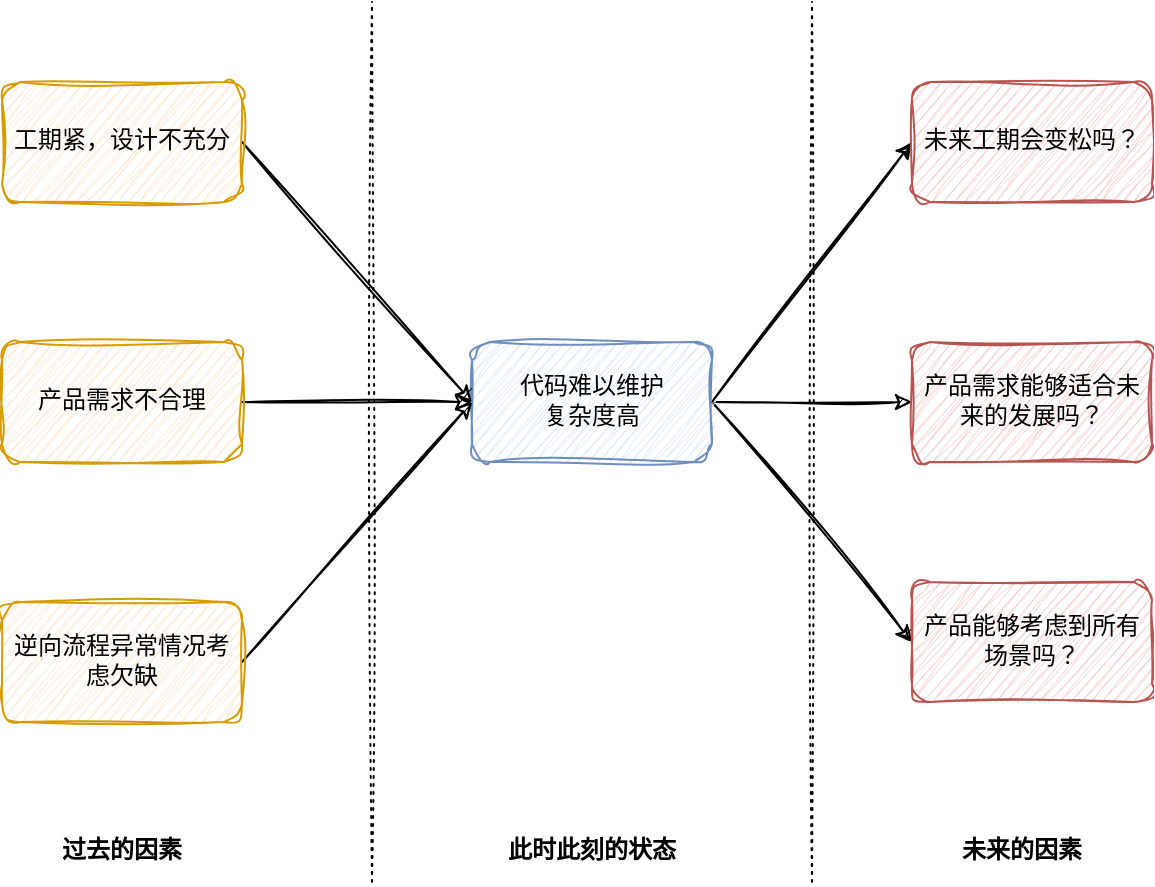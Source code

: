 <mxfile version="21.3.7" type="device" pages="4">
  <diagram name="complex" id="dr2T5gKyuyQ9AGVHL2Vm">
    <mxGraphModel dx="954" dy="674" grid="1" gridSize="10" guides="1" tooltips="1" connect="1" arrows="1" fold="1" page="1" pageScale="1" pageWidth="827" pageHeight="1169" math="0" shadow="0">
      <root>
        <mxCell id="0" />
        <mxCell id="1" parent="0" />
        <mxCell id="PIkDAoed8x9dhknsZLFf-1" style="rounded=1;sketch=1;hachureGap=4;jiggle=2;curveFitting=1;orthogonalLoop=1;jettySize=auto;html=1;exitX=1;exitY=0.5;exitDx=0;exitDy=0;entryX=0;entryY=0.5;entryDx=0;entryDy=0;fontFamily=Architects Daughter;fontSource=https%3A%2F%2Ffonts.googleapis.com%2Fcss%3Ffamily%3DArchitects%2BDaughter;fontSize=16;" edge="1" parent="1" source="DDuNS10hbz2osPKfXGjY-2" target="DDuNS10hbz2osPKfXGjY-6">
          <mxGeometry relative="1" as="geometry" />
        </mxCell>
        <mxCell id="PIkDAoed8x9dhknsZLFf-2" style="rounded=1;sketch=1;hachureGap=4;jiggle=2;curveFitting=1;orthogonalLoop=1;jettySize=auto;html=1;exitX=1;exitY=0.5;exitDx=0;exitDy=0;fontFamily=Architects Daughter;fontSource=https%3A%2F%2Ffonts.googleapis.com%2Fcss%3Ffamily%3DArchitects%2BDaughter;fontSize=16;" edge="1" parent="1" source="DDuNS10hbz2osPKfXGjY-2" target="DDuNS10hbz2osPKfXGjY-8">
          <mxGeometry relative="1" as="geometry" />
        </mxCell>
        <mxCell id="PIkDAoed8x9dhknsZLFf-3" style="rounded=1;sketch=1;hachureGap=4;jiggle=2;curveFitting=1;orthogonalLoop=1;jettySize=auto;html=1;exitX=1;exitY=0.5;exitDx=0;exitDy=0;entryX=0;entryY=0.5;entryDx=0;entryDy=0;fontFamily=Architects Daughter;fontSource=https%3A%2F%2Ffonts.googleapis.com%2Fcss%3Ffamily%3DArchitects%2BDaughter;fontSize=16;" edge="1" parent="1" source="DDuNS10hbz2osPKfXGjY-2" target="DDuNS10hbz2osPKfXGjY-9">
          <mxGeometry relative="1" as="geometry" />
        </mxCell>
        <mxCell id="DDuNS10hbz2osPKfXGjY-2" value="代码难以维护&lt;br style=&quot;font-size: 12px;&quot;&gt;复杂度高" style="rounded=1;whiteSpace=wrap;html=1;sketch=1;hachureGap=4;jiggle=2;curveFitting=1;fontFamily=Architects Daughter;fontSource=https%3A%2F%2Ffonts.googleapis.com%2Fcss%3Ffamily%3DArchitects%2BDaughter;fontSize=12;fillColor=#dae8fc;strokeColor=#6c8ebf;" vertex="1" parent="1">
          <mxGeometry x="350" y="320" width="120" height="60" as="geometry" />
        </mxCell>
        <mxCell id="M6KPNYNYZXaxAQVITOMU-3" style="sketch=1;hachureGap=4;jiggle=2;curveFitting=1;orthogonalLoop=1;jettySize=auto;html=1;exitX=1;exitY=0.5;exitDx=0;exitDy=0;entryX=0;entryY=0.5;entryDx=0;entryDy=0;fontFamily=Architects Daughter;fontSource=https%3A%2F%2Ffonts.googleapis.com%2Fcss%3Ffamily%3DArchitects%2BDaughter;fontSize=16;rounded=0;" edge="1" parent="1" source="DDuNS10hbz2osPKfXGjY-3" target="DDuNS10hbz2osPKfXGjY-2">
          <mxGeometry relative="1" as="geometry" />
        </mxCell>
        <mxCell id="DDuNS10hbz2osPKfXGjY-3" value="工期紧，设计不充分" style="rounded=1;whiteSpace=wrap;html=1;sketch=1;hachureGap=4;jiggle=2;curveFitting=1;fontFamily=Architects Daughter;fontSource=https%3A%2F%2Ffonts.googleapis.com%2Fcss%3Ffamily%3DArchitects%2BDaughter;fontSize=12;fillColor=#ffe6cc;strokeColor=#d79b00;" vertex="1" parent="1">
          <mxGeometry x="115" y="190" width="120" height="60" as="geometry" />
        </mxCell>
        <mxCell id="M6KPNYNYZXaxAQVITOMU-4" style="sketch=1;hachureGap=4;jiggle=2;curveFitting=1;orthogonalLoop=1;jettySize=auto;html=1;exitX=1;exitY=0.5;exitDx=0;exitDy=0;entryX=0;entryY=0.5;entryDx=0;entryDy=0;fontFamily=Architects Daughter;fontSource=https%3A%2F%2Ffonts.googleapis.com%2Fcss%3Ffamily%3DArchitects%2BDaughter;fontSize=16;rounded=0;" edge="1" parent="1" source="DDuNS10hbz2osPKfXGjY-4" target="DDuNS10hbz2osPKfXGjY-2">
          <mxGeometry relative="1" as="geometry" />
        </mxCell>
        <mxCell id="DDuNS10hbz2osPKfXGjY-4" value="产品需求不合理" style="rounded=1;whiteSpace=wrap;html=1;sketch=1;hachureGap=4;jiggle=2;curveFitting=1;fontFamily=Architects Daughter;fontSource=https%3A%2F%2Ffonts.googleapis.com%2Fcss%3Ffamily%3DArchitects%2BDaughter;fontSize=12;fillColor=#ffe6cc;strokeColor=#d79b00;" vertex="1" parent="1">
          <mxGeometry x="115" y="320" width="120" height="60" as="geometry" />
        </mxCell>
        <mxCell id="M6KPNYNYZXaxAQVITOMU-5" style="sketch=1;hachureGap=4;jiggle=2;curveFitting=1;orthogonalLoop=1;jettySize=auto;html=1;exitX=1;exitY=0.5;exitDx=0;exitDy=0;entryX=0;entryY=0.5;entryDx=0;entryDy=0;fontFamily=Architects Daughter;fontSource=https%3A%2F%2Ffonts.googleapis.com%2Fcss%3Ffamily%3DArchitects%2BDaughter;fontSize=16;rounded=0;" edge="1" parent="1" source="DDuNS10hbz2osPKfXGjY-5" target="DDuNS10hbz2osPKfXGjY-2">
          <mxGeometry relative="1" as="geometry" />
        </mxCell>
        <mxCell id="DDuNS10hbz2osPKfXGjY-5" value="逆向流程异常情况考虑欠缺" style="rounded=1;whiteSpace=wrap;html=1;sketch=1;hachureGap=4;jiggle=2;curveFitting=1;fontFamily=Architects Daughter;fontSource=https%3A%2F%2Ffonts.googleapis.com%2Fcss%3Ffamily%3DArchitects%2BDaughter;fontSize=12;fillColor=#ffe6cc;strokeColor=#d79b00;" vertex="1" parent="1">
          <mxGeometry x="115" y="450" width="120" height="60" as="geometry" />
        </mxCell>
        <mxCell id="DDuNS10hbz2osPKfXGjY-6" value="未来工期会变松吗？" style="rounded=1;whiteSpace=wrap;html=1;sketch=1;hachureGap=4;jiggle=2;curveFitting=1;fontFamily=Architects Daughter;fontSource=https%3A%2F%2Ffonts.googleapis.com%2Fcss%3Ffamily%3DArchitects%2BDaughter;fontSize=12;fillColor=#f8cecc;strokeColor=#b85450;" vertex="1" parent="1">
          <mxGeometry x="570" y="190" width="120" height="60" as="geometry" />
        </mxCell>
        <mxCell id="DDuNS10hbz2osPKfXGjY-8" value="产品需求能够适合未来的发展吗？" style="rounded=1;whiteSpace=wrap;html=1;sketch=1;hachureGap=4;jiggle=2;curveFitting=1;fontFamily=Architects Daughter;fontSource=https%3A%2F%2Ffonts.googleapis.com%2Fcss%3Ffamily%3DArchitects%2BDaughter;fontSize=12;fillColor=#f8cecc;strokeColor=#b85450;" vertex="1" parent="1">
          <mxGeometry x="570" y="320" width="120" height="60" as="geometry" />
        </mxCell>
        <mxCell id="DDuNS10hbz2osPKfXGjY-9" value="产品能够考虑到所有场景吗？" style="rounded=1;whiteSpace=wrap;html=1;sketch=1;hachureGap=4;jiggle=2;curveFitting=1;fontFamily=Architects Daughter;fontSource=https%3A%2F%2Ffonts.googleapis.com%2Fcss%3Ffamily%3DArchitects%2BDaughter;fontSize=12;fillColor=#f8cecc;strokeColor=#b85450;" vertex="1" parent="1">
          <mxGeometry x="570" y="440" width="120" height="60" as="geometry" />
        </mxCell>
        <mxCell id="DDuNS10hbz2osPKfXGjY-10" value="&lt;b&gt;此时此刻的状态&lt;/b&gt;" style="text;html=1;strokeColor=none;fillColor=none;align=center;verticalAlign=middle;whiteSpace=wrap;rounded=0;fontSize=12;fontFamily=Architects Daughter;" vertex="1" parent="1">
          <mxGeometry x="365" y="560" width="90" height="30" as="geometry" />
        </mxCell>
        <mxCell id="DDuNS10hbz2osPKfXGjY-11" value="" style="endArrow=none;dashed=1;html=1;dashPattern=1 3;strokeWidth=1;rounded=1;sketch=1;hachureGap=4;jiggle=2;curveFitting=1;fontFamily=Architects Daughter;fontSource=https%3A%2F%2Ffonts.googleapis.com%2Fcss%3Ffamily%3DArchitects%2BDaughter;fontSize=12;fontStyle=1" edge="1" parent="1">
          <mxGeometry width="50" height="50" relative="1" as="geometry">
            <mxPoint x="300" y="590" as="sourcePoint" />
            <mxPoint x="300" y="150" as="targetPoint" />
          </mxGeometry>
        </mxCell>
        <mxCell id="DDuNS10hbz2osPKfXGjY-12" value="" style="endArrow=none;dashed=1;html=1;dashPattern=1 3;strokeWidth=1;rounded=1;sketch=1;hachureGap=4;jiggle=2;curveFitting=1;fontFamily=Architects Daughter;fontSource=https%3A%2F%2Ffonts.googleapis.com%2Fcss%3Ffamily%3DArchitects%2BDaughter;fontSize=12;" edge="1" parent="1">
          <mxGeometry width="50" height="50" relative="1" as="geometry">
            <mxPoint x="520" y="590" as="sourcePoint" />
            <mxPoint x="520" y="150" as="targetPoint" />
          </mxGeometry>
        </mxCell>
        <mxCell id="DDuNS10hbz2osPKfXGjY-13" value="&lt;b&gt;过去的因素&lt;/b&gt;" style="text;html=1;strokeColor=none;fillColor=none;align=center;verticalAlign=middle;whiteSpace=wrap;rounded=0;fontSize=12;fontFamily=Architects Daughter;" vertex="1" parent="1">
          <mxGeometry x="130" y="560" width="90" height="30" as="geometry" />
        </mxCell>
        <mxCell id="DDuNS10hbz2osPKfXGjY-14" value="&lt;b&gt;未来的因素&lt;/b&gt;" style="text;html=1;strokeColor=none;fillColor=none;align=center;verticalAlign=middle;whiteSpace=wrap;rounded=0;fontSize=12;fontFamily=Architects Daughter;" vertex="1" parent="1">
          <mxGeometry x="580" y="560" width="90" height="30" as="geometry" />
        </mxCell>
      </root>
    </mxGraphModel>
  </diagram>
  <diagram id="6i66bnmzqOvuTpxTd1yl" name="impossible-triangle">
    <mxGraphModel dx="954" dy="674" grid="1" gridSize="10" guides="1" tooltips="1" connect="1" arrows="1" fold="1" page="1" pageScale="1" pageWidth="827" pageHeight="1169" math="0" shadow="0">
      <root>
        <mxCell id="0" />
        <mxCell id="1" parent="0" />
        <mxCell id="yldz92UToWpchPBxyZI6-2" value="质量" style="ellipse;whiteSpace=wrap;html=1;aspect=fixed;rounded=1;sketch=1;hachureGap=4;jiggle=2;curveFitting=1;fontFamily=Architects Daughter;fontSource=https%3A%2F%2Ffonts.googleapis.com%2Fcss%3Ffamily%3DArchitects%2BDaughter;fontSize=20;fillColor=#dae8fc;strokeColor=#6c8ebf;" vertex="1" parent="1">
          <mxGeometry x="374" y="240" width="126" height="126" as="geometry" />
        </mxCell>
        <mxCell id="yldz92UToWpchPBxyZI6-3" value="成本" style="ellipse;whiteSpace=wrap;html=1;aspect=fixed;rounded=1;sketch=1;hachureGap=4;jiggle=2;curveFitting=1;fontFamily=Architects Daughter;fontSource=https%3A%2F%2Ffonts.googleapis.com%2Fcss%3Ffamily%3DArchitects%2BDaughter;fontSize=20;fillColor=#ffe6cc;strokeColor=#d79b00;" vertex="1" parent="1">
          <mxGeometry x="330" y="320" width="126" height="126" as="geometry" />
        </mxCell>
        <mxCell id="yldz92UToWpchPBxyZI6-4" value="效能" style="ellipse;whiteSpace=wrap;html=1;aspect=fixed;rounded=1;sketch=1;hachureGap=4;jiggle=2;curveFitting=1;fontFamily=Architects Daughter;fontSource=https%3A%2F%2Ffonts.googleapis.com%2Fcss%3Ffamily%3DArchitects%2BDaughter;fontSize=20;fillColor=#e1d5e7;strokeColor=#9673a6;" vertex="1" parent="1">
          <mxGeometry x="420" y="320" width="126" height="126" as="geometry" />
        </mxCell>
      </root>
    </mxGraphModel>
  </diagram>
  <diagram id="goIbN4N26-cZQrBgdy1j" name="structural-thinking">
    <mxGraphModel dx="2947" dy="1498" grid="1" gridSize="10" guides="1" tooltips="1" connect="1" arrows="1" fold="1" page="1" pageScale="1" pageWidth="827" pageHeight="1169" math="0" shadow="0">
      <root>
        <mxCell id="0" />
        <mxCell id="1" parent="0" />
        <mxCell id="VvJlrAIj_Zd5LwWieP39-1" value="&lt;b&gt;产品开发流程的负债&lt;/b&gt;" style="text;html=1;strokeColor=none;fillColor=none;align=center;verticalAlign=middle;whiteSpace=wrap;rounded=0;fontSize=20;fontFamily=Architects Daughter;" vertex="1" parent="1">
          <mxGeometry x="630" y="210" width="320" height="30" as="geometry" />
        </mxCell>
        <mxCell id="VvJlrAIj_Zd5LwWieP39-2" value="需求阶段" style="text;html=1;strokeColor=none;fillColor=none;align=center;verticalAlign=middle;whiteSpace=wrap;rounded=0;fontSize=16;fontFamily=Architects Daughter;" vertex="1" parent="1">
          <mxGeometry x="-230" y="360" width="140" height="30" as="geometry" />
        </mxCell>
        <mxCell id="VvJlrAIj_Zd5LwWieP39-3" value="没有文档或者一句话需求" style="rounded=0;whiteSpace=wrap;html=1;sketch=1;hachureGap=4;jiggle=2;curveFitting=1;fontFamily=Architects Daughter;fontSource=https%3A%2F%2Ffonts.googleapis.com%2Fcss%3Ffamily%3DArchitects%2BDaughter;fontSize=14;fillColor=#fff2cc;strokeColor=#d6b656;" vertex="1" parent="1">
          <mxGeometry x="-390" y="460" width="120" height="60" as="geometry" />
        </mxCell>
        <mxCell id="VvJlrAIj_Zd5LwWieP39-7" value="异常场景&lt;br style=&quot;font-size: 14px;&quot;&gt;考虑欠缺" style="rounded=0;whiteSpace=wrap;html=1;sketch=1;hachureGap=4;jiggle=2;curveFitting=1;fontFamily=Architects Daughter;fontSource=https%3A%2F%2Ffonts.googleapis.com%2Fcss%3Ffamily%3DArchitects%2BDaughter;fontSize=14;fillColor=#fff2cc;strokeColor=#d6b656;" vertex="1" parent="1">
          <mxGeometry x="-210" y="460" width="120" height="60" as="geometry" />
        </mxCell>
        <mxCell id="VvJlrAIj_Zd5LwWieP39-8" value="沟通不到位" style="rounded=0;whiteSpace=wrap;html=1;sketch=1;hachureGap=4;jiggle=2;curveFitting=1;fontFamily=Architects Daughter;fontSource=https%3A%2F%2Ffonts.googleapis.com%2Fcss%3Ffamily%3DArchitects%2BDaughter;fontSize=14;fillColor=#fff2cc;strokeColor=#d6b656;" vertex="1" parent="1">
          <mxGeometry x="-20" y="460" width="120" height="60" as="geometry" />
        </mxCell>
        <mxCell id="0DCmeQSUeB1flMtUNLr7-1" value="产生负债的因素" style="text;html=1;strokeColor=none;fillColor=none;align=center;verticalAlign=middle;whiteSpace=wrap;rounded=0;fontSize=16;fontFamily=Architects Daughter;" vertex="1" parent="1">
          <mxGeometry x="-640" y="475" width="150" height="30" as="geometry" />
        </mxCell>
        <mxCell id="0DCmeQSUeB1flMtUNLr7-2" value="解决方法" style="text;html=1;strokeColor=none;fillColor=none;align=center;verticalAlign=middle;whiteSpace=wrap;rounded=0;fontSize=16;fontFamily=Architects Daughter;" vertex="1" parent="1">
          <mxGeometry x="-650" y="610" width="150" height="30" as="geometry" />
        </mxCell>
        <mxCell id="0DCmeQSUeB1flMtUNLr7-4" value="设计阶段" style="text;html=1;strokeColor=none;fillColor=none;align=center;verticalAlign=middle;whiteSpace=wrap;rounded=0;fontSize=20;fontFamily=Architects Daughter;" vertex="1" parent="1">
          <mxGeometry x="428.5" y="360" width="90" height="30" as="geometry" />
        </mxCell>
        <mxCell id="0DCmeQSUeB1flMtUNLr7-7" value="制定产品文档模板" style="rounded=0;whiteSpace=wrap;html=1;sketch=1;hachureGap=4;jiggle=2;curveFitting=1;fontFamily=Architects Daughter;fontSource=https%3A%2F%2Ffonts.googleapis.com%2Fcss%3Ffamily%3DArchitects%2BDaughter;fontSize=14;fillColor=#fff2cc;strokeColor=#d6b656;" vertex="1" parent="1">
          <mxGeometry x="-300" y="610" width="120" height="60" as="geometry" />
        </mxCell>
        <mxCell id="0DCmeQSUeB1flMtUNLr7-8" value="需求评审" style="rounded=0;whiteSpace=wrap;html=1;sketch=1;hachureGap=4;jiggle=2;curveFitting=1;fontFamily=Architects Daughter;fontSource=https%3A%2F%2Ffonts.googleapis.com%2Fcss%3Ffamily%3DArchitects%2BDaughter;fontSize=14;fillColor=#fff2cc;strokeColor=#d6b656;" vertex="1" parent="1">
          <mxGeometry x="-90" y="610" width="120" height="60" as="geometry" />
        </mxCell>
        <mxCell id="0DCmeQSUeB1flMtUNLr7-9" value="业务时间紧，缺少详细设计" style="rounded=0;whiteSpace=wrap;html=1;sketch=1;hachureGap=4;jiggle=2;curveFitting=1;fontFamily=Architects Daughter;fontSource=https%3A%2F%2Ffonts.googleapis.com%2Fcss%3Ffamily%3DArchitects%2BDaughter;fontSize=14;fillColor=#f8cecc;strokeColor=#b85450;" vertex="1" parent="1">
          <mxGeometry x="220" y="460" width="120" height="60" as="geometry" />
        </mxCell>
        <mxCell id="0DCmeQSUeB1flMtUNLr7-10" value="依赖团队目标不一致，无法配合" style="rounded=0;whiteSpace=wrap;html=1;sketch=1;hachureGap=4;jiggle=2;curveFitting=1;fontFamily=Architects Daughter;fontSource=https%3A%2F%2Ffonts.googleapis.com%2Fcss%3Ffamily%3DArchitects%2BDaughter;fontSize=14;fillColor=#f8cecc;strokeColor=#b85450;" vertex="1" parent="1">
          <mxGeometry x="413.5" y="460" width="120" height="60" as="geometry" />
        </mxCell>
        <mxCell id="0DCmeQSUeB1flMtUNLr7-11" value="制定技术文档规范" style="rounded=0;whiteSpace=wrap;html=1;sketch=1;hachureGap=4;jiggle=2;curveFitting=1;fontFamily=Architects Daughter;fontSource=https%3A%2F%2Ffonts.googleapis.com%2Fcss%3Ffamily%3DArchitects%2BDaughter;fontSize=14;fillColor=#f8cecc;strokeColor=#b85450;" vertex="1" parent="1">
          <mxGeometry x="320" y="610" width="120" height="60" as="geometry" />
        </mxCell>
        <mxCell id="0DCmeQSUeB1flMtUNLr7-12" value="设计评审" style="rounded=0;whiteSpace=wrap;html=1;sketch=1;hachureGap=4;jiggle=2;curveFitting=1;fontFamily=Architects Daughter;fontSource=https%3A%2F%2Ffonts.googleapis.com%2Fcss%3Ffamily%3DArchitects%2BDaughter;fontSize=14;fillColor=#f8cecc;strokeColor=#b85450;" vertex="1" parent="1">
          <mxGeometry x="540" y="610" width="120" height="60" as="geometry" />
        </mxCell>
        <mxCell id="0DCmeQSUeB1flMtUNLr7-14" value="设计场景考虑不全面" style="rounded=0;whiteSpace=wrap;html=1;sketch=1;hachureGap=4;jiggle=2;curveFitting=1;fontFamily=Architects Daughter;fontSource=https%3A%2F%2Ffonts.googleapis.com%2Fcss%3Ffamily%3DArchitects%2BDaughter;fontSize=14;fillColor=#f8cecc;strokeColor=#b85450;" vertex="1" parent="1">
          <mxGeometry x="610" y="460" width="120" height="60" as="geometry" />
        </mxCell>
        <mxCell id="0DCmeQSUeB1flMtUNLr7-16" value="开发阶段" style="text;html=1;strokeColor=none;fillColor=none;align=center;verticalAlign=middle;whiteSpace=wrap;rounded=0;fontSize=20;fontFamily=Architects Daughter;" vertex="1" parent="1">
          <mxGeometry x="1010" y="360" width="90" height="30" as="geometry" />
        </mxCell>
        <mxCell id="0DCmeQSUeB1flMtUNLr7-17" value="缺少抽象或过度抽象" style="rounded=0;whiteSpace=wrap;html=1;sketch=1;hachureGap=4;jiggle=2;curveFitting=1;fontFamily=Architects Daughter;fontSource=https%3A%2F%2Ffonts.googleapis.com%2Fcss%3Ffamily%3DArchitects%2BDaughter;fontSize=14;fillColor=#dae8fc;strokeColor=#6c8ebf;" vertex="1" parent="1">
          <mxGeometry x="810" y="460" width="120" height="60" as="geometry" />
        </mxCell>
        <mxCell id="0DCmeQSUeB1flMtUNLr7-18" value="硬编码&lt;br&gt;错误处理粗暴" style="rounded=0;whiteSpace=wrap;html=1;sketch=1;hachureGap=4;jiggle=2;curveFitting=1;fontFamily=Architects Daughter;fontSource=https%3A%2F%2Ffonts.googleapis.com%2Fcss%3Ffamily%3DArchitects%2BDaughter;fontSize=14;fillColor=#dae8fc;strokeColor=#6c8ebf;" vertex="1" parent="1">
          <mxGeometry x="1000" y="460" width="120" height="60" as="geometry" />
        </mxCell>
        <mxCell id="0DCmeQSUeB1flMtUNLr7-19" value="缺少补偿机制" style="rounded=0;whiteSpace=wrap;html=1;sketch=1;hachureGap=4;jiggle=2;curveFitting=1;fontFamily=Architects Daughter;fontSource=https%3A%2F%2Ffonts.googleapis.com%2Fcss%3Ffamily%3DArchitects%2BDaughter;fontSize=14;fillColor=#dae8fc;strokeColor=#6c8ebf;" vertex="1" parent="1">
          <mxGeometry x="1190" y="460" width="120" height="60" as="geometry" />
        </mxCell>
        <mxCell id="0DCmeQSUeB1flMtUNLr7-20" value="分阶段CR&lt;br&gt;&lt;b&gt;避免形式主义！&lt;/b&gt;" style="rounded=0;whiteSpace=wrap;html=1;sketch=1;hachureGap=4;jiggle=2;curveFitting=1;fontFamily=Architects Daughter;fontSource=https%3A%2F%2Ffonts.googleapis.com%2Fcss%3Ffamily%3DArchitects%2BDaughter;fontSize=14;fillColor=#dae8fc;strokeColor=#6c8ebf;" vertex="1" parent="1">
          <mxGeometry x="910" y="610" width="120" height="60" as="geometry" />
        </mxCell>
        <mxCell id="0DCmeQSUeB1flMtUNLr7-23" value="编写单元测试" style="rounded=0;whiteSpace=wrap;html=1;sketch=1;hachureGap=4;jiggle=2;curveFitting=1;fontFamily=Architects Daughter;fontSource=https%3A%2F%2Ffonts.googleapis.com%2Fcss%3Ffamily%3DArchitects%2BDaughter;fontSize=14;fillColor=#dae8fc;strokeColor=#6c8ebf;" vertex="1" parent="1">
          <mxGeometry x="1090" y="610" width="120" height="60" as="geometry" />
        </mxCell>
        <mxCell id="0DCmeQSUeB1flMtUNLr7-25" value="测试阶段" style="text;html=1;strokeColor=none;fillColor=none;align=center;verticalAlign=middle;whiteSpace=wrap;rounded=0;fontSize=20;fontFamily=Architects Daughter;" vertex="1" parent="1">
          <mxGeometry x="1600" y="360" width="90" height="30" as="geometry" />
        </mxCell>
        <mxCell id="0DCmeQSUeB1flMtUNLr7-26" value="测试资源不足" style="rounded=0;whiteSpace=wrap;html=1;sketch=1;hachureGap=4;jiggle=2;curveFitting=1;fontFamily=Architects Daughter;fontSource=https%3A%2F%2Ffonts.googleapis.com%2Fcss%3Ffamily%3DArchitects%2BDaughter;fontSize=14;fillColor=#d5e8d4;strokeColor=#82b366;" vertex="1" parent="1">
          <mxGeometry x="1400" y="460" width="120" height="60" as="geometry" />
        </mxCell>
        <mxCell id="0DCmeQSUeB1flMtUNLr7-27" value="压力测试困难" style="rounded=0;whiteSpace=wrap;html=1;sketch=1;hachureGap=4;jiggle=2;curveFitting=1;fontFamily=Architects Daughter;fontSource=https%3A%2F%2Ffonts.googleapis.com%2Fcss%3Ffamily%3DArchitects%2BDaughter;fontSize=14;fillColor=#d5e8d4;strokeColor=#82b366;" vertex="1" parent="1">
          <mxGeometry x="1590" y="460" width="120" height="60" as="geometry" />
        </mxCell>
        <mxCell id="0DCmeQSUeB1flMtUNLr7-28" value="回归不充分" style="rounded=0;whiteSpace=wrap;html=1;sketch=1;hachureGap=4;jiggle=2;curveFitting=1;fontFamily=Architects Daughter;fontSource=https%3A%2F%2Ffonts.googleapis.com%2Fcss%3Ffamily%3DArchitects%2BDaughter;fontSize=14;fillColor=#d5e8d4;strokeColor=#82b366;" vertex="1" parent="1">
          <mxGeometry x="1780" y="460" width="120" height="60" as="geometry" />
        </mxCell>
        <mxCell id="0DCmeQSUeB1flMtUNLr7-29" value="定期回顾&lt;br&gt;自动化测试 case" style="rounded=0;whiteSpace=wrap;html=1;sketch=1;hachureGap=4;jiggle=2;curveFitting=1;fontFamily=Architects Daughter;fontSource=https%3A%2F%2Ffonts.googleapis.com%2Fcss%3Ffamily%3DArchitects%2BDaughter;fontSize=14;fillColor=#d5e8d4;strokeColor=#82b366;" vertex="1" parent="1">
          <mxGeometry x="1500" y="610" width="120" height="60" as="geometry" />
        </mxCell>
        <mxCell id="0DCmeQSUeB1flMtUNLr7-30" value="测试设计和评审" style="rounded=0;whiteSpace=wrap;html=1;sketch=1;hachureGap=4;jiggle=2;curveFitting=1;fontFamily=Architects Daughter;fontSource=https%3A%2F%2Ffonts.googleapis.com%2Fcss%3Ffamily%3DArchitects%2BDaughter;fontSize=14;fillColor=#d5e8d4;strokeColor=#82b366;" vertex="1" parent="1">
          <mxGeometry x="1680" y="610" width="120" height="60" as="geometry" />
        </mxCell>
        <mxCell id="0DCmeQSUeB1flMtUNLr7-37" value="" style="endArrow=classic;html=1;rounded=1;sketch=1;hachureGap=4;jiggle=2;curveFitting=1;fontFamily=Architects Daughter;fontSource=https%3A%2F%2Ffonts.googleapis.com%2Fcss%3Ffamily%3DArchitects%2BDaughter;fontSize=16;" edge="1" parent="1">
          <mxGeometry width="50" height="50" relative="1" as="geometry">
            <mxPoint x="680" y="250" as="sourcePoint" />
            <mxPoint x="-120" y="340" as="targetPoint" />
          </mxGeometry>
        </mxCell>
        <mxCell id="0DCmeQSUeB1flMtUNLr7-38" value="" style="endArrow=classic;html=1;rounded=1;sketch=1;hachureGap=4;jiggle=2;curveFitting=1;fontFamily=Architects Daughter;fontSource=https%3A%2F%2Ffonts.googleapis.com%2Fcss%3Ffamily%3DArchitects%2BDaughter;fontSize=16;" edge="1" parent="1">
          <mxGeometry width="50" height="50" relative="1" as="geometry">
            <mxPoint x="760" y="260" as="sourcePoint" />
            <mxPoint x="490" y="340" as="targetPoint" />
          </mxGeometry>
        </mxCell>
        <mxCell id="0DCmeQSUeB1flMtUNLr7-39" value="" style="endArrow=classic;html=1;rounded=1;sketch=1;hachureGap=4;jiggle=2;curveFitting=1;fontFamily=Architects Daughter;fontSource=https%3A%2F%2Ffonts.googleapis.com%2Fcss%3Ffamily%3DArchitects%2BDaughter;fontSize=16;" edge="1" parent="1">
          <mxGeometry width="50" height="50" relative="1" as="geometry">
            <mxPoint x="830" y="260" as="sourcePoint" />
            <mxPoint x="1040" y="330" as="targetPoint" />
          </mxGeometry>
        </mxCell>
        <mxCell id="0DCmeQSUeB1flMtUNLr7-40" value="" style="endArrow=classic;html=1;rounded=1;sketch=1;hachureGap=4;jiggle=2;curveFitting=1;fontFamily=Architects Daughter;fontSource=https%3A%2F%2Ffonts.googleapis.com%2Fcss%3Ffamily%3DArchitects%2BDaughter;fontSize=16;" edge="1" parent="1">
          <mxGeometry width="50" height="50" relative="1" as="geometry">
            <mxPoint x="920" y="250" as="sourcePoint" />
            <mxPoint x="1564.444" y="330" as="targetPoint" />
          </mxGeometry>
        </mxCell>
        <mxCell id="0DCmeQSUeB1flMtUNLr7-41" value="" style="endArrow=none;dashed=1;html=1;dashPattern=1 3;strokeWidth=2;rounded=1;sketch=1;hachureGap=4;jiggle=2;curveFitting=1;fontFamily=Architects Daughter;fontSource=https%3A%2F%2Ffonts.googleapis.com%2Fcss%3Ffamily%3DArchitects%2BDaughter;fontSize=16;" edge="1" parent="1">
          <mxGeometry width="50" height="50" relative="1" as="geometry">
            <mxPoint x="170" y="690" as="sourcePoint" />
            <mxPoint x="170" y="380" as="targetPoint" />
          </mxGeometry>
        </mxCell>
        <mxCell id="0DCmeQSUeB1flMtUNLr7-42" value="" style="endArrow=none;dashed=1;html=1;dashPattern=1 3;strokeWidth=2;rounded=1;sketch=1;hachureGap=4;jiggle=2;curveFitting=1;fontFamily=Architects Daughter;fontSource=https%3A%2F%2Ffonts.googleapis.com%2Fcss%3Ffamily%3DArchitects%2BDaughter;fontSize=16;" edge="1" parent="1">
          <mxGeometry width="50" height="50" relative="1" as="geometry">
            <mxPoint x="770" y="680" as="sourcePoint" />
            <mxPoint x="770" y="370" as="targetPoint" />
          </mxGeometry>
        </mxCell>
        <mxCell id="0DCmeQSUeB1flMtUNLr7-43" value="" style="endArrow=none;dashed=1;html=1;dashPattern=1 3;strokeWidth=2;rounded=1;sketch=1;hachureGap=4;jiggle=2;curveFitting=1;fontFamily=Architects Daughter;fontSource=https%3A%2F%2Ffonts.googleapis.com%2Fcss%3Ffamily%3DArchitects%2BDaughter;fontSize=16;" edge="1" parent="1">
          <mxGeometry width="50" height="50" relative="1" as="geometry">
            <mxPoint x="1350" y="680" as="sourcePoint" />
            <mxPoint x="1350" y="370" as="targetPoint" />
          </mxGeometry>
        </mxCell>
        <mxCell id="0DCmeQSUeB1flMtUNLr7-44" value="" style="endArrow=none;dashed=1;html=1;dashPattern=1 3;strokeWidth=2;rounded=1;sketch=1;hachureGap=4;jiggle=2;curveFitting=1;fontFamily=Architects Daughter;fontSource=https%3A%2F%2Ffonts.googleapis.com%2Fcss%3Ffamily%3DArchitects%2BDaughter;fontSize=16;" edge="1" parent="1">
          <mxGeometry width="50" height="50" relative="1" as="geometry">
            <mxPoint x="-670" y="560" as="sourcePoint" />
            <mxPoint x="1978.889" y="560" as="targetPoint" />
          </mxGeometry>
        </mxCell>
        <mxCell id="0DCmeQSUeB1flMtUNLr7-45" value="" style="endArrow=none;dashed=1;html=1;dashPattern=1 3;strokeWidth=2;rounded=1;sketch=1;hachureGap=4;jiggle=2;curveFitting=1;fontFamily=Architects Daughter;fontSource=https%3A%2F%2Ffonts.googleapis.com%2Fcss%3Ffamily%3DArchitects%2BDaughter;fontSize=16;" edge="1" parent="0DCmeQSUeB1flMtUNLr7-44">
          <mxGeometry width="50" height="50" relative="1" as="geometry">
            <mxPoint x="-460" y="690" as="sourcePoint" />
            <mxPoint x="-460" y="380" as="targetPoint" />
          </mxGeometry>
        </mxCell>
      </root>
    </mxGraphModel>
  </diagram>
  <diagram id="rZrSgRyjFj893FXoZqGa" name="refactor">
    <mxGraphModel dx="867" dy="613" grid="1" gridSize="10" guides="1" tooltips="1" connect="1" arrows="1" fold="1" page="1" pageScale="1" pageWidth="827" pageHeight="1169" math="0" shadow="0">
      <root>
        <mxCell id="0" />
        <mxCell id="1" parent="0" />
        <mxCell id="YBBkIXdlyr0fhbMIIXC2-1" value="" style="rounded=1;whiteSpace=wrap;html=1;sketch=1;hachureGap=4;jiggle=2;curveFitting=1;fontFamily=Architects Daughter;fontSource=https%3A%2F%2Ffonts.googleapis.com%2Fcss%3Ffamily%3DArchitects%2BDaughter;fontSize=16;fillColor=#f8cecc;strokeColor=#b85450;" vertex="1" parent="1">
          <mxGeometry x="200" y="320" width="80" height="60" as="geometry" />
        </mxCell>
        <mxCell id="YBBkIXdlyr0fhbMIIXC2-2" value="" style="rounded=1;whiteSpace=wrap;html=1;sketch=1;hachureGap=4;jiggle=2;curveFitting=1;fontFamily=Architects Daughter;fontSource=https%3A%2F%2Ffonts.googleapis.com%2Fcss%3Ffamily%3DArchitects%2BDaughter;fontSize=16;fillColor=#d5e8d4;strokeColor=#82b366;" vertex="1" parent="1">
          <mxGeometry x="280" y="320" width="50" height="60" as="geometry" />
        </mxCell>
        <mxCell id="YBBkIXdlyr0fhbMIIXC2-3" value="迭代" style="text;html=1;strokeColor=none;fillColor=none;align=center;verticalAlign=middle;whiteSpace=wrap;rounded=0;fontSize=16;fontFamily=Architects Daughter;" vertex="1" parent="1">
          <mxGeometry x="210" y="280" width="60" height="30" as="geometry" />
        </mxCell>
        <mxCell id="YBBkIXdlyr0fhbMIIXC2-4" value="还债" style="text;html=1;strokeColor=none;fillColor=none;align=center;verticalAlign=middle;whiteSpace=wrap;rounded=0;fontSize=16;fontFamily=Architects Daughter;" vertex="1" parent="1">
          <mxGeometry x="275" y="280" width="60" height="30" as="geometry" />
        </mxCell>
        <mxCell id="YBBkIXdlyr0fhbMIIXC2-5" value="" style="endArrow=none;html=1;rounded=1;sketch=1;hachureGap=4;jiggle=2;curveFitting=1;fontFamily=Architects Daughter;fontSource=https%3A%2F%2Ffonts.googleapis.com%2Fcss%3Ffamily%3DArchitects%2BDaughter;fontSize=16;" edge="1" parent="1">
          <mxGeometry width="50" height="50" relative="1" as="geometry">
            <mxPoint x="200" y="310" as="sourcePoint" />
            <mxPoint x="200" y="280" as="targetPoint" />
          </mxGeometry>
        </mxCell>
        <mxCell id="YBBkIXdlyr0fhbMIIXC2-7" value="" style="endArrow=none;html=1;rounded=1;sketch=1;hachureGap=4;jiggle=2;curveFitting=1;fontFamily=Architects Daughter;fontSource=https%3A%2F%2Ffonts.googleapis.com%2Fcss%3Ffamily%3DArchitects%2BDaughter;fontSize=16;" edge="1" parent="1">
          <mxGeometry width="50" height="50" relative="1" as="geometry">
            <mxPoint x="278" y="312" as="sourcePoint" />
            <mxPoint x="278" y="282" as="targetPoint" />
          </mxGeometry>
        </mxCell>
        <mxCell id="YBBkIXdlyr0fhbMIIXC2-8" value="" style="endArrow=none;html=1;rounded=1;sketch=1;hachureGap=4;jiggle=2;curveFitting=1;fontFamily=Architects Daughter;fontSource=https%3A%2F%2Ffonts.googleapis.com%2Fcss%3Ffamily%3DArchitects%2BDaughter;fontSize=16;" edge="1" parent="1">
          <mxGeometry width="50" height="50" relative="1" as="geometry">
            <mxPoint x="331" y="310" as="sourcePoint" />
            <mxPoint x="331" y="280" as="targetPoint" />
          </mxGeometry>
        </mxCell>
        <mxCell id="YBBkIXdlyr0fhbMIIXC2-9" value="" style="endArrow=classic;html=1;rounded=1;sketch=1;hachureGap=4;jiggle=2;curveFitting=1;fontFamily=Architects Daughter;fontSource=https%3A%2F%2Ffonts.googleapis.com%2Fcss%3Ffamily%3DArchitects%2BDaughter;fontSize=16;" edge="1" parent="1">
          <mxGeometry width="50" height="50" relative="1" as="geometry">
            <mxPoint x="230" y="430" as="sourcePoint" />
            <mxPoint x="242.5" y="390" as="targetPoint" />
          </mxGeometry>
        </mxCell>
        <mxCell id="YBBkIXdlyr0fhbMIIXC2-12" value="债务总量" style="text;html=1;strokeColor=none;fillColor=none;align=center;verticalAlign=middle;whiteSpace=wrap;rounded=0;fontSize=16;fontFamily=Architects Daughter;" vertex="1" parent="1">
          <mxGeometry x="150" y="555" width="130" height="30" as="geometry" />
        </mxCell>
        <mxCell id="YBBkIXdlyr0fhbMIIXC2-13" value="时间" style="text;html=1;strokeColor=none;fillColor=none;align=center;verticalAlign=middle;whiteSpace=wrap;rounded=0;fontSize=16;fontFamily=Architects Daughter;" vertex="1" parent="1">
          <mxGeometry x="530" y="750" width="130" height="30" as="geometry" />
        </mxCell>
        <mxCell id="YBBkIXdlyr0fhbMIIXC2-14" value="" style="endArrow=classic;html=1;rounded=1;sketch=1;hachureGap=4;jiggle=2;curveFitting=1;fontFamily=Architects Daughter;fontSource=https%3A%2F%2Ffonts.googleapis.com%2Fcss%3Ffamily%3DArchitects%2BDaughter;fontSize=16;strokeWidth=2;" edge="1" parent="1">
          <mxGeometry width="50" height="50" relative="1" as="geometry">
            <mxPoint x="260" y="730" as="sourcePoint" />
            <mxPoint x="260" y="540" as="targetPoint" />
          </mxGeometry>
        </mxCell>
        <mxCell id="YBBkIXdlyr0fhbMIIXC2-15" value="" style="endArrow=classic;html=1;rounded=1;sketch=1;hachureGap=4;jiggle=2;curveFitting=1;fontFamily=Architects Daughter;fontSource=https%3A%2F%2Ffonts.googleapis.com%2Fcss%3Ffamily%3DArchitects%2BDaughter;fontSize=16;strokeWidth=2;" edge="1" parent="1">
          <mxGeometry width="50" height="50" relative="1" as="geometry">
            <mxPoint x="260" y="730" as="sourcePoint" />
            <mxPoint x="580" y="730" as="targetPoint" />
          </mxGeometry>
        </mxCell>
        <mxCell id="YBBkIXdlyr0fhbMIIXC2-25" value="积累债务" style="text;html=1;strokeColor=none;fillColor=none;align=center;verticalAlign=middle;whiteSpace=wrap;rounded=0;fontSize=16;fontFamily=Architects Daughter;" vertex="1" parent="1">
          <mxGeometry x="185" y="440" width="85" height="30" as="geometry" />
        </mxCell>
        <mxCell id="YBBkIXdlyr0fhbMIIXC2-26" value="" style="endArrow=classic;html=1;rounded=1;sketch=1;hachureGap=4;jiggle=2;curveFitting=1;fontFamily=Architects Daughter;fontSource=https%3A%2F%2Ffonts.googleapis.com%2Fcss%3Ffamily%3DArchitects%2BDaughter;fontSize=16;" edge="1" parent="1">
          <mxGeometry width="50" height="50" relative="1" as="geometry">
            <mxPoint x="315" y="430" as="sourcePoint" />
            <mxPoint x="307.5" y="390" as="targetPoint" />
          </mxGeometry>
        </mxCell>
        <mxCell id="YBBkIXdlyr0fhbMIIXC2-29" value="偿还债务" style="text;html=1;strokeColor=none;fillColor=none;align=center;verticalAlign=middle;whiteSpace=wrap;rounded=0;fontSize=16;fontFamily=Architects Daughter;" vertex="1" parent="1">
          <mxGeometry x="275" y="440" width="85" height="30" as="geometry" />
        </mxCell>
        <mxCell id="YBBkIXdlyr0fhbMIIXC2-30" value="" style="endArrow=none;html=1;rounded=1;sketch=1;hachureGap=4;jiggle=2;curveFitting=1;fontFamily=Architects Daughter;fontSource=https%3A%2F%2Ffonts.googleapis.com%2Fcss%3Ffamily%3DArchitects%2BDaughter;fontSize=16;fillColor=#e1d5e7;strokeColor=#9673a6;" edge="1" parent="1">
          <mxGeometry width="50" height="50" relative="1" as="geometry">
            <mxPoint x="260" y="730" as="sourcePoint" />
            <mxPoint x="510" y="580" as="targetPoint" />
            <Array as="points">
              <mxPoint x="300" y="670" />
              <mxPoint x="330" y="700" />
              <mxPoint x="390" y="640" />
              <mxPoint x="410" y="680" />
              <mxPoint x="450" y="610" />
              <mxPoint x="480" y="640" />
            </Array>
          </mxGeometry>
        </mxCell>
        <mxCell id="YBBkIXdlyr0fhbMIIXC2-32" value="" style="rounded=1;whiteSpace=wrap;html=1;sketch=1;hachureGap=4;jiggle=2;curveFitting=1;fontFamily=Architects Daughter;fontSource=https%3A%2F%2Ffonts.googleapis.com%2Fcss%3Ffamily%3DArchitects%2BDaughter;fontSize=16;fillColor=#f8cecc;strokeColor=#b85450;" vertex="1" parent="1">
          <mxGeometry x="340" y="320" width="80" height="60" as="geometry" />
        </mxCell>
        <mxCell id="YBBkIXdlyr0fhbMIIXC2-33" value="" style="rounded=1;whiteSpace=wrap;html=1;sketch=1;hachureGap=4;jiggle=2;curveFitting=1;fontFamily=Architects Daughter;fontSource=https%3A%2F%2Ffonts.googleapis.com%2Fcss%3Ffamily%3DArchitects%2BDaughter;fontSize=16;fillColor=#d5e8d4;strokeColor=#82b366;" vertex="1" parent="1">
          <mxGeometry x="420" y="320" width="50" height="60" as="geometry" />
        </mxCell>
        <mxCell id="YBBkIXdlyr0fhbMIIXC2-36" value="" style="endArrow=none;dashed=1;html=1;dashPattern=1 3;strokeWidth=2;rounded=1;sketch=1;hachureGap=4;jiggle=2;curveFitting=1;fontFamily=Architects Daughter;fontSource=https%3A%2F%2Ffonts.googleapis.com%2Fcss%3Ffamily%3DArchitects%2BDaughter;fontSize=16;fillColor=#f8cecc;strokeColor=#b85450;" edge="1" parent="1">
          <mxGeometry width="50" height="50" relative="1" as="geometry">
            <mxPoint x="300" y="730" as="sourcePoint" />
            <mxPoint x="300" y="680" as="targetPoint" />
          </mxGeometry>
        </mxCell>
        <mxCell id="YBBkIXdlyr0fhbMIIXC2-37" value="" style="endArrow=none;dashed=1;html=1;dashPattern=1 3;strokeWidth=2;rounded=1;sketch=1;hachureGap=4;jiggle=2;curveFitting=1;fontFamily=Architects Daughter;fontSource=https%3A%2F%2Ffonts.googleapis.com%2Fcss%3Ffamily%3DArchitects%2BDaughter;fontSize=16;fillColor=#d5e8d4;strokeColor=#82b366;" edge="1" parent="1">
          <mxGeometry width="50" height="50" relative="1" as="geometry">
            <mxPoint x="330" y="730" as="sourcePoint" />
            <mxPoint x="330" y="700" as="targetPoint" />
          </mxGeometry>
        </mxCell>
        <mxCell id="YBBkIXdlyr0fhbMIIXC2-38" value="" style="endArrow=classic;html=1;rounded=1;sketch=1;hachureGap=4;jiggle=2;curveFitting=1;fontFamily=Architects Daughter;fontSource=https%3A%2F%2Ffonts.googleapis.com%2Fcss%3Ffamily%3DArchitects%2BDaughter;fontSize=16;" edge="1" parent="1">
          <mxGeometry width="50" height="50" relative="1" as="geometry">
            <mxPoint x="260" y="790" as="sourcePoint" />
            <mxPoint x="300" y="740" as="targetPoint" />
          </mxGeometry>
        </mxCell>
        <mxCell id="YBBkIXdlyr0fhbMIIXC2-39" value="积累债务" style="text;html=1;strokeColor=none;fillColor=none;align=center;verticalAlign=middle;whiteSpace=wrap;rounded=0;fontSize=16;fontFamily=Architects Daughter;" vertex="1" parent="1">
          <mxGeometry x="202.5" y="800" width="85" height="30" as="geometry" />
        </mxCell>
        <mxCell id="YBBkIXdlyr0fhbMIIXC2-40" value="" style="endArrow=classic;html=1;rounded=1;sketch=1;hachureGap=4;jiggle=2;curveFitting=1;fontFamily=Architects Daughter;fontSource=https%3A%2F%2Ffonts.googleapis.com%2Fcss%3Ffamily%3DArchitects%2BDaughter;fontSize=16;" edge="1" parent="1">
          <mxGeometry width="50" height="50" relative="1" as="geometry">
            <mxPoint x="360" y="790" as="sourcePoint" />
            <mxPoint x="330" y="740" as="targetPoint" />
          </mxGeometry>
        </mxCell>
        <mxCell id="YBBkIXdlyr0fhbMIIXC2-41" value="偿还债务" style="text;html=1;strokeColor=none;fillColor=none;align=center;verticalAlign=middle;whiteSpace=wrap;rounded=0;fontSize=16;fontFamily=Architects Daughter;" vertex="1" parent="1">
          <mxGeometry x="322.5" y="800" width="85" height="30" as="geometry" />
        </mxCell>
        <mxCell id="YBBkIXdlyr0fhbMIIXC2-42" value="" style="rounded=1;whiteSpace=wrap;html=1;sketch=1;hachureGap=4;jiggle=2;curveFitting=1;fontFamily=Architects Daughter;fontSource=https%3A%2F%2Ffonts.googleapis.com%2Fcss%3Ffamily%3DArchitects%2BDaughter;fontSize=16;fillColor=#f8cecc;strokeColor=#b85450;" vertex="1" parent="1">
          <mxGeometry x="480" y="320" width="80" height="60" as="geometry" />
        </mxCell>
        <mxCell id="YBBkIXdlyr0fhbMIIXC2-43" value="" style="rounded=1;whiteSpace=wrap;html=1;sketch=1;hachureGap=4;jiggle=2;curveFitting=1;fontFamily=Architects Daughter;fontSource=https%3A%2F%2Ffonts.googleapis.com%2Fcss%3Ffamily%3DArchitects%2BDaughter;fontSize=16;fillColor=#d5e8d4;strokeColor=#82b366;" vertex="1" parent="1">
          <mxGeometry x="560" y="320" width="50" height="60" as="geometry" />
        </mxCell>
        <mxCell id="YBBkIXdlyr0fhbMIIXC2-46" value="" style="endArrow=none;dashed=1;html=1;dashPattern=1 3;strokeWidth=2;rounded=1;sketch=1;hachureGap=4;jiggle=2;curveFitting=1;fontFamily=Architects Daughter;fontSource=https%3A%2F%2Ffonts.googleapis.com%2Fcss%3Ffamily%3DArchitects%2BDaughter;fontSize=16;fillColor=#f8cecc;strokeColor=#b85450;" edge="1" parent="1">
          <mxGeometry width="50" height="50" relative="1" as="geometry">
            <mxPoint x="390" y="730" as="sourcePoint" />
            <mxPoint x="390" y="650" as="targetPoint" />
          </mxGeometry>
        </mxCell>
        <mxCell id="YBBkIXdlyr0fhbMIIXC2-47" value="" style="endArrow=none;dashed=1;html=1;dashPattern=1 3;strokeWidth=2;rounded=1;sketch=1;hachureGap=4;jiggle=2;curveFitting=1;fontFamily=Architects Daughter;fontSource=https%3A%2F%2Ffonts.googleapis.com%2Fcss%3Ffamily%3DArchitects%2BDaughter;fontSize=16;fillColor=#d5e8d4;strokeColor=#82b366;" edge="1" parent="1">
          <mxGeometry width="50" height="50" relative="1" as="geometry">
            <mxPoint x="410" y="730" as="sourcePoint" />
            <mxPoint x="410" y="680" as="targetPoint" />
          </mxGeometry>
        </mxCell>
        <mxCell id="YBBkIXdlyr0fhbMIIXC2-48" value="" style="endArrow=none;dashed=1;html=1;dashPattern=1 3;strokeWidth=2;rounded=1;sketch=1;hachureGap=4;jiggle=2;curveFitting=1;fontFamily=Architects Daughter;fontSource=https%3A%2F%2Ffonts.googleapis.com%2Fcss%3Ffamily%3DArchitects%2BDaughter;fontSize=16;fillColor=#f8cecc;strokeColor=#b85450;" edge="1" parent="1">
          <mxGeometry width="50" height="50" relative="1" as="geometry">
            <mxPoint x="450" y="730" as="sourcePoint" />
            <mxPoint x="450" y="620" as="targetPoint" />
          </mxGeometry>
        </mxCell>
        <mxCell id="YBBkIXdlyr0fhbMIIXC2-49" value="" style="endArrow=none;dashed=1;html=1;dashPattern=1 3;strokeWidth=2;rounded=1;sketch=1;hachureGap=4;jiggle=2;curveFitting=1;fontFamily=Architects Daughter;fontSource=https%3A%2F%2Ffonts.googleapis.com%2Fcss%3Ffamily%3DArchitects%2BDaughter;fontSize=16;fillColor=#d5e8d4;strokeColor=#82b366;" edge="1" parent="1">
          <mxGeometry width="50" height="50" relative="1" as="geometry">
            <mxPoint x="480" y="730" as="sourcePoint" />
            <mxPoint x="480" y="640" as="targetPoint" />
          </mxGeometry>
        </mxCell>
        <mxCell id="YBBkIXdlyr0fhbMIIXC2-51" value="" style="endArrow=none;html=1;sketch=1;hachureGap=4;jiggle=2;curveFitting=1;fontFamily=Architects Daughter;fontSource=https%3A%2F%2Ffonts.googleapis.com%2Fcss%3Ffamily%3DArchitects%2BDaughter;fontSize=16;curved=1;fillColor=#dae8fc;strokeColor=#6c8ebf;" edge="1" parent="1">
          <mxGeometry width="50" height="50" relative="1" as="geometry">
            <mxPoint x="260" y="730" as="sourcePoint" />
            <mxPoint x="470" y="520" as="targetPoint" />
            <Array as="points">
              <mxPoint x="400" y="650" />
            </Array>
          </mxGeometry>
        </mxCell>
        <mxCell id="YBBkIXdlyr0fhbMIIXC2-53" value="" style="endArrow=none;html=1;rounded=1;sketch=1;hachureGap=4;jiggle=2;curveFitting=1;fontFamily=Architects Daughter;fontSource=https%3A%2F%2Ffonts.googleapis.com%2Fcss%3Ffamily%3DArchitects%2BDaughter;fontSize=16;fillColor=#dae8fc;strokeColor=#6c8ebf;" edge="1" parent="1">
          <mxGeometry width="50" height="50" relative="1" as="geometry">
            <mxPoint x="600" y="515" as="sourcePoint" />
            <mxPoint x="560" y="515" as="targetPoint" />
          </mxGeometry>
        </mxCell>
        <mxCell id="YBBkIXdlyr0fhbMIIXC2-55" value="" style="endArrow=none;html=1;rounded=1;sketch=1;hachureGap=4;jiggle=2;curveFitting=1;fontFamily=Architects Daughter;fontSource=https%3A%2F%2Ffonts.googleapis.com%2Fcss%3Ffamily%3DArchitects%2BDaughter;fontSize=16;fillColor=#e1d5e7;strokeColor=#9673a6;" edge="1" parent="1">
          <mxGeometry width="50" height="50" relative="1" as="geometry">
            <mxPoint x="600" y="540" as="sourcePoint" />
            <mxPoint x="560" y="540" as="targetPoint" />
          </mxGeometry>
        </mxCell>
        <mxCell id="YBBkIXdlyr0fhbMIIXC2-56" value="不偿还" style="text;html=1;strokeColor=none;fillColor=none;align=center;verticalAlign=middle;whiteSpace=wrap;rounded=0;fontSize=14;fontFamily=Architects Daughter;" vertex="1" parent="1">
          <mxGeometry x="500" y="500" width="60" height="30" as="geometry" />
        </mxCell>
        <mxCell id="YBBkIXdlyr0fhbMIIXC2-57" value="周期偿还" style="text;html=1;strokeColor=none;fillColor=none;align=center;verticalAlign=middle;whiteSpace=wrap;rounded=0;fontSize=14;fontFamily=Architects Daughter;" vertex="1" parent="1">
          <mxGeometry x="500" y="525" width="60" height="30" as="geometry" />
        </mxCell>
      </root>
    </mxGraphModel>
  </diagram>
</mxfile>
